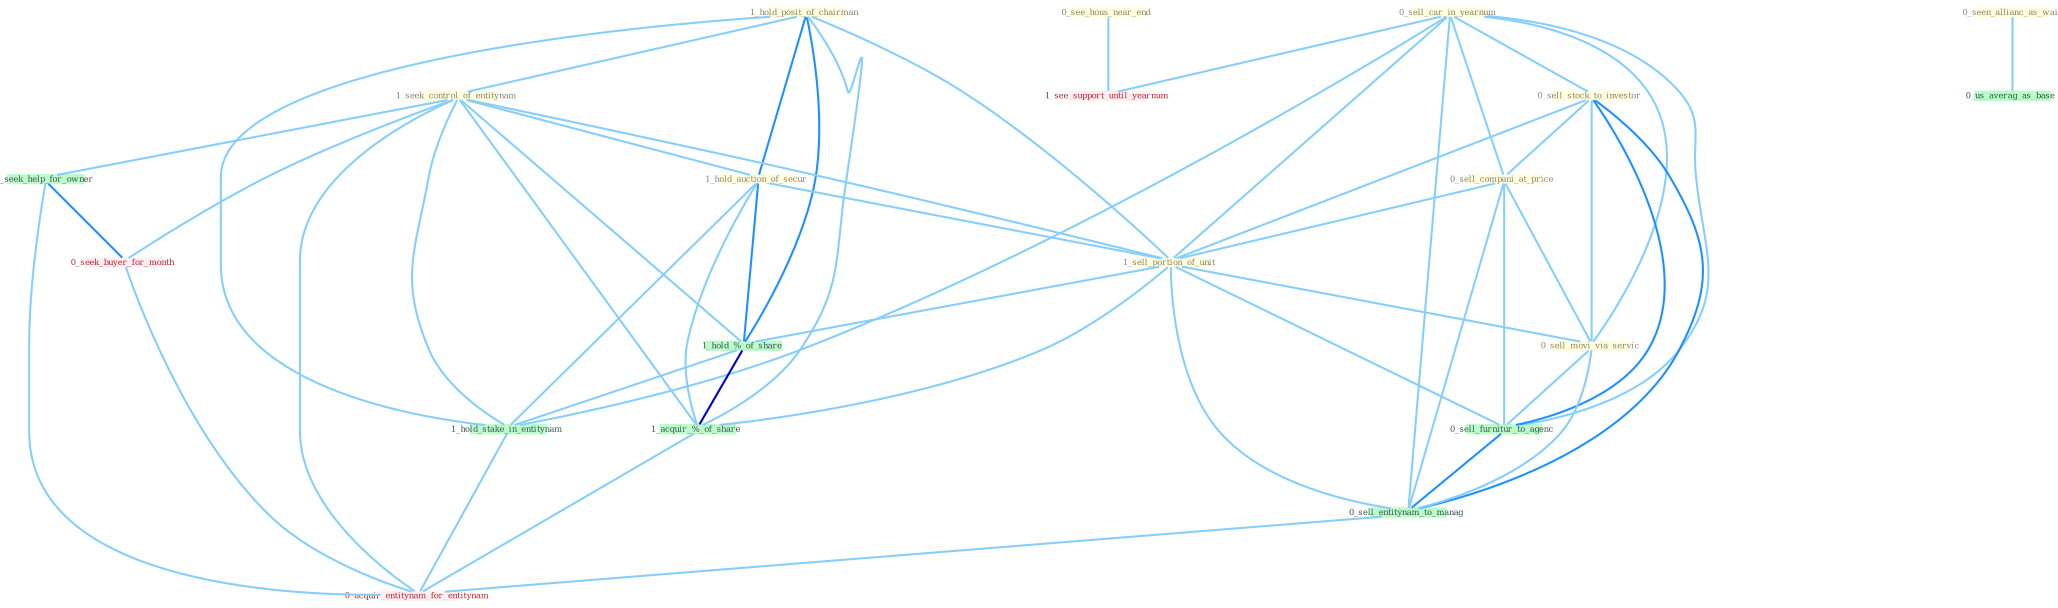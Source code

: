Graph G{ 
    node
    [shape=polygon,style=filled,width=.5,height=.06,color="#BDFCC9",fixedsize=true,fontsize=4,
    fontcolor="#2f4f4f"];
    {node
    [color="#ffffe0", fontcolor="#8b7d6b"] "0_see_hous_near_end " "0_sell_car_in_yearnum " "0_sell_stock_to_investor " "1_hold_posit_of_chairman " "0_sell_compani_at_price " "1_seek_control_of_entitynam " "1_hold_auction_of_secur " "0_seen_allianc_as_wai " "1_sell_portion_of_unit " "0_sell_movi_via_servic "}
{node [color="#fff0f5", fontcolor="#b22222"] "0_seek_buyer_for_month " "1_see_support_until_yearnum " "0_acquir_entitynam_for_entitynam "}
edge [color="#B0E2FF"];

	"0_see_hous_near_end " -- "1_see_support_until_yearnum " [w="1", color="#87cefa" ];
	"0_sell_car_in_yearnum " -- "0_sell_stock_to_investor " [w="1", color="#87cefa" ];
	"0_sell_car_in_yearnum " -- "0_sell_compani_at_price " [w="1", color="#87cefa" ];
	"0_sell_car_in_yearnum " -- "1_sell_portion_of_unit " [w="1", color="#87cefa" ];
	"0_sell_car_in_yearnum " -- "0_sell_movi_via_servic " [w="1", color="#87cefa" ];
	"0_sell_car_in_yearnum " -- "1_hold_stake_in_entitynam " [w="1", color="#87cefa" ];
	"0_sell_car_in_yearnum " -- "1_see_support_until_yearnum " [w="1", color="#87cefa" ];
	"0_sell_car_in_yearnum " -- "0_sell_furnitur_to_agenc " [w="1", color="#87cefa" ];
	"0_sell_car_in_yearnum " -- "0_sell_entitynam_to_manag " [w="1", color="#87cefa" ];
	"0_sell_stock_to_investor " -- "0_sell_compani_at_price " [w="1", color="#87cefa" ];
	"0_sell_stock_to_investor " -- "1_sell_portion_of_unit " [w="1", color="#87cefa" ];
	"0_sell_stock_to_investor " -- "0_sell_movi_via_servic " [w="1", color="#87cefa" ];
	"0_sell_stock_to_investor " -- "0_sell_furnitur_to_agenc " [w="2", color="#1e90ff" , len=0.8];
	"0_sell_stock_to_investor " -- "0_sell_entitynam_to_manag " [w="2", color="#1e90ff" , len=0.8];
	"1_hold_posit_of_chairman " -- "1_seek_control_of_entitynam " [w="1", color="#87cefa" ];
	"1_hold_posit_of_chairman " -- "1_hold_auction_of_secur " [w="2", color="#1e90ff" , len=0.8];
	"1_hold_posit_of_chairman " -- "1_sell_portion_of_unit " [w="1", color="#87cefa" ];
	"1_hold_posit_of_chairman " -- "1_hold_%_of_share " [w="2", color="#1e90ff" , len=0.8];
	"1_hold_posit_of_chairman " -- "1_hold_stake_in_entitynam " [w="1", color="#87cefa" ];
	"1_hold_posit_of_chairman " -- "1_acquir_%_of_share " [w="1", color="#87cefa" ];
	"0_sell_compani_at_price " -- "1_sell_portion_of_unit " [w="1", color="#87cefa" ];
	"0_sell_compani_at_price " -- "0_sell_movi_via_servic " [w="1", color="#87cefa" ];
	"0_sell_compani_at_price " -- "0_sell_furnitur_to_agenc " [w="1", color="#87cefa" ];
	"0_sell_compani_at_price " -- "0_sell_entitynam_to_manag " [w="1", color="#87cefa" ];
	"1_seek_control_of_entitynam " -- "1_hold_auction_of_secur " [w="1", color="#87cefa" ];
	"1_seek_control_of_entitynam " -- "1_sell_portion_of_unit " [w="1", color="#87cefa" ];
	"1_seek_control_of_entitynam " -- "1_hold_%_of_share " [w="1", color="#87cefa" ];
	"1_seek_control_of_entitynam " -- "1_hold_stake_in_entitynam " [w="1", color="#87cefa" ];
	"1_seek_control_of_entitynam " -- "1_seek_help_for_owner " [w="1", color="#87cefa" ];
	"1_seek_control_of_entitynam " -- "0_seek_buyer_for_month " [w="1", color="#87cefa" ];
	"1_seek_control_of_entitynam " -- "1_acquir_%_of_share " [w="1", color="#87cefa" ];
	"1_seek_control_of_entitynam " -- "0_acquir_entitynam_for_entitynam " [w="1", color="#87cefa" ];
	"1_hold_auction_of_secur " -- "1_sell_portion_of_unit " [w="1", color="#87cefa" ];
	"1_hold_auction_of_secur " -- "1_hold_%_of_share " [w="2", color="#1e90ff" , len=0.8];
	"1_hold_auction_of_secur " -- "1_hold_stake_in_entitynam " [w="1", color="#87cefa" ];
	"1_hold_auction_of_secur " -- "1_acquir_%_of_share " [w="1", color="#87cefa" ];
	"0_seen_allianc_as_wai " -- "0_us_averag_as_base " [w="1", color="#87cefa" ];
	"1_sell_portion_of_unit " -- "0_sell_movi_via_servic " [w="1", color="#87cefa" ];
	"1_sell_portion_of_unit " -- "1_hold_%_of_share " [w="1", color="#87cefa" ];
	"1_sell_portion_of_unit " -- "1_acquir_%_of_share " [w="1", color="#87cefa" ];
	"1_sell_portion_of_unit " -- "0_sell_furnitur_to_agenc " [w="1", color="#87cefa" ];
	"1_sell_portion_of_unit " -- "0_sell_entitynam_to_manag " [w="1", color="#87cefa" ];
	"0_sell_movi_via_servic " -- "0_sell_furnitur_to_agenc " [w="1", color="#87cefa" ];
	"0_sell_movi_via_servic " -- "0_sell_entitynam_to_manag " [w="1", color="#87cefa" ];
	"1_hold_%_of_share " -- "1_hold_stake_in_entitynam " [w="1", color="#87cefa" ];
	"1_hold_%_of_share " -- "1_acquir_%_of_share " [w="3", color="#0000cd" , len=0.6];
	"1_hold_stake_in_entitynam " -- "0_acquir_entitynam_for_entitynam " [w="1", color="#87cefa" ];
	"1_seek_help_for_owner " -- "0_seek_buyer_for_month " [w="2", color="#1e90ff" , len=0.8];
	"1_seek_help_for_owner " -- "0_acquir_entitynam_for_entitynam " [w="1", color="#87cefa" ];
	"0_seek_buyer_for_month " -- "0_acquir_entitynam_for_entitynam " [w="1", color="#87cefa" ];
	"1_acquir_%_of_share " -- "0_acquir_entitynam_for_entitynam " [w="1", color="#87cefa" ];
	"0_sell_furnitur_to_agenc " -- "0_sell_entitynam_to_manag " [w="2", color="#1e90ff" , len=0.8];
	"0_sell_entitynam_to_manag " -- "0_acquir_entitynam_for_entitynam " [w="1", color="#87cefa" ];
}